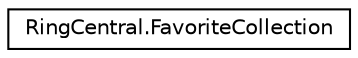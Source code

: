 digraph "Graphical Class Hierarchy"
{
 // LATEX_PDF_SIZE
  edge [fontname="Helvetica",fontsize="10",labelfontname="Helvetica",labelfontsize="10"];
  node [fontname="Helvetica",fontsize="10",shape=record];
  rankdir="LR";
  Node0 [label="RingCentral.FavoriteCollection",height=0.2,width=0.4,color="black", fillcolor="white", style="filled",URL="$classRingCentral_1_1FavoriteCollection.html",tooltip=" "];
}
